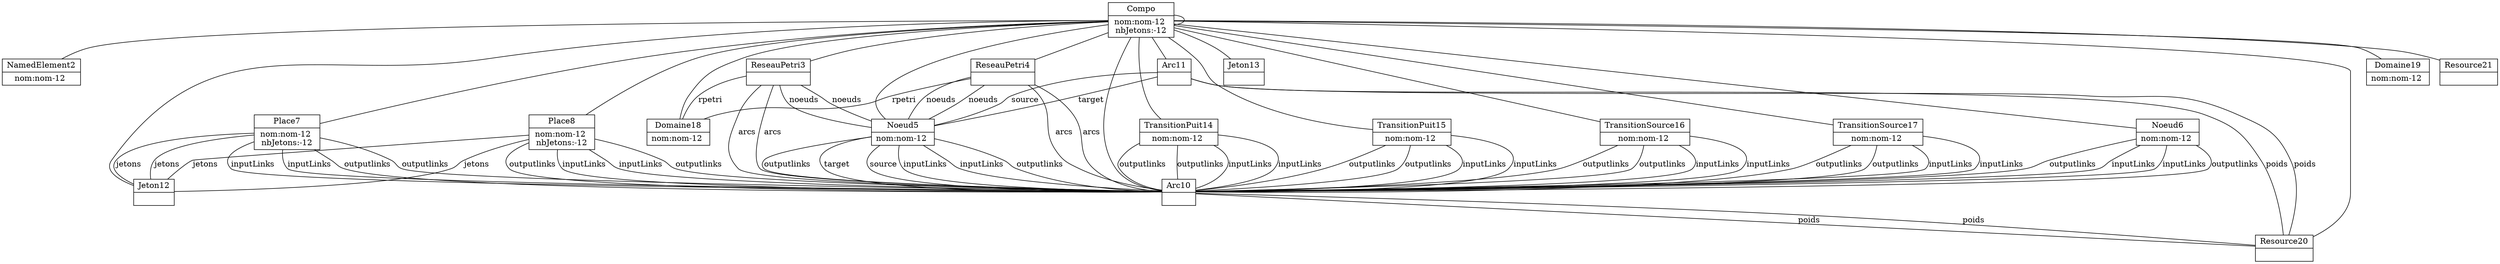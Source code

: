 Graph g{ 
struct1 [shape=record,label="{NamedElement1| nom:nom-12 \n}"];
struct1 -- struct1 ;
struct2 [shape=record,label="{NamedElement2| nom:nom-12 \n}"];
struct1 -- struct2 ;
struct3 -- struct5 [label="noeuds"]   ;
struct3 -- struct5 [label="noeuds"]   ;
struct3 -- struct10 [label="arcs"]   ;
struct3 -- struct10 [label="arcs"]   ;
struct3 -- struct18 [label="rpetri"]   ;
struct3 [shape=record,label="{ReseauPetri3|}"];
struct1 -- struct3 ;
struct4 -- struct5 [label="noeuds"]   ;
struct4 -- struct5 [label="noeuds"]   ;
struct4 -- struct10 [label="arcs"]   ;
struct4 -- struct10 [label="arcs"]   ;
struct4 -- struct18 [label="rpetri"]   ;
struct4 [shape=record,label="{ReseauPetri4|}"];
struct1 -- struct4 ;
struct5 -- struct10 [label="inputLinks"]   ;
struct5 -- struct10 [label="inputLinks"]   ;
struct5 -- struct10 [label="outputlinks"]   ;
struct5 -- struct10 [label="outputlinks"]   ;
struct5 [shape=record,label="{Noeud5| nom:nom-12 \n}"];
struct1 -- struct5 ;
struct6 -- struct10 [label="inputLinks"]   ;
struct6 -- struct10 [label="inputLinks"]   ;
struct6 -- struct10 [label="outputlinks"]   ;
struct6 -- struct10 [label="outputlinks"]   ;
struct6 [shape=record,label="{Noeud6| nom:nom-12 \n}"];
struct1 -- struct6 ;
struct7 -- struct10 [label="inputLinks"]   ;
struct7 -- struct10 [label="inputLinks"]   ;
struct7 -- struct10 [label="outputlinks"]   ;
struct7 -- struct10 [label="outputlinks"]   ;
struct7 -- struct12 [label="jetons"]   ;
struct7 -- struct12 [label="jetons"]   ;
struct7 [shape=record,label="{Place7| nom:nom-12 \n nbJetons:-12 \n}"];
struct1 -- struct7 ;
struct8 -- struct10 [label="inputLinks"]   ;
struct8 -- struct10 [label="inputLinks"]   ;
struct8 -- struct10 [label="outputlinks"]   ;
struct8 -- struct10 [label="outputlinks"]   ;
struct8 -- struct12 [label="jetons"]   ;
struct8 -- struct12 [label="jetons"]   ;
struct8 [shape=record,label="{Place8| nom:nom-12 \n nbJetons:-12 \n}"];
struct1 -- struct8 ;
struct1 [shape=record,label="{Compo| nom:nom-12 \n nbJetons:-12 \n}"]; 
struct10 -- struct5 [label="target"]   ;
struct10 -- struct5 [label="source"]   ;
struct10 -- struct20 [label="poids"]   ;
struct10 -- struct20 [label="poids"]   ;
struct10 [shape=record,label="{Arc10|}"];
struct1 -- struct10 ;
struct11 -- struct5 [label="target"]   ;
struct11 -- struct5 [label="source"]   ;
struct11 -- struct20 [label="poids"]   ;
struct11 -- struct20 [label="poids"]   ;
struct11 [shape=record,label="{Arc11|}"];
struct1 -- struct11 ;
struct12 [shape=record,label="{Jeton12|}"];
struct1 -- struct12 ;
struct13 [shape=record,label="{Jeton13|}"];
struct1 -- struct13 ;
struct14 -- struct10 [label="inputLinks"]   ;
struct14 -- struct10 [label="inputLinks"]   ;
struct14 -- struct10 [label="outputlinks"]   ;
struct14 -- struct10 [label="outputlinks"]   ;
struct14 [shape=record,label="{TransitionPuit14| nom:nom-12 \n}"];
struct1 -- struct14 ;
struct15 -- struct10 [label="inputLinks"]   ;
struct15 -- struct10 [label="inputLinks"]   ;
struct15 -- struct10 [label="outputlinks"]   ;
struct15 -- struct10 [label="outputlinks"]   ;
struct15 [shape=record,label="{TransitionPuit15| nom:nom-12 \n}"];
struct1 -- struct15 ;
struct16 -- struct10 [label="inputLinks"]   ;
struct16 -- struct10 [label="inputLinks"]   ;
struct16 -- struct10 [label="outputlinks"]   ;
struct16 -- struct10 [label="outputlinks"]   ;
struct16 [shape=record,label="{TransitionSource16| nom:nom-12 \n}"];
struct1 -- struct16 ;
struct17 -- struct10 [label="inputLinks"]   ;
struct17 -- struct10 [label="inputLinks"]   ;
struct17 -- struct10 [label="outputlinks"]   ;
struct17 -- struct10 [label="outputlinks"]   ;
struct17 [shape=record,label="{TransitionSource17| nom:nom-12 \n}"];
struct1 -- struct17 ;
struct18 [shape=record,label="{Domaine18| nom:nom-12 \n}"];
struct1 -- struct18 ;
struct19 [shape=record,label="{Domaine19| nom:nom-12 \n}"];
struct1 -- struct19 ;
struct20 [shape=record,label="{Resource20|}"];
struct1 -- struct20 ;
struct21 [shape=record,label="{Resource21|}"];
struct1 -- struct21 ;
} 
